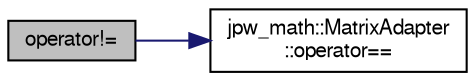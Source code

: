 digraph "operator!="
{
  edge [fontname="FreeSans",fontsize="10",labelfontname="FreeSans",labelfontsize="10"];
  node [fontname="FreeSans",fontsize="10",shape=record];
  rankdir="LR";
  Node1 [label="operator!=",height=0.2,width=0.4,color="black", fillcolor="grey75", style="filled" fontcolor="black"];
  Node1 -> Node2 [color="midnightblue",fontsize="10",style="solid",fontname="FreeSans"];
  Node2 [label="jpw_math::MatrixAdapter\l::operator==",height=0.2,width=0.4,color="black", fillcolor="white", style="filled",URL="$classjpw__math_1_1MatrixAdapter.html#af80b7f4d30ab90c28af6ba3b53fc1999",tooltip="Equivalence relation. "];
}
